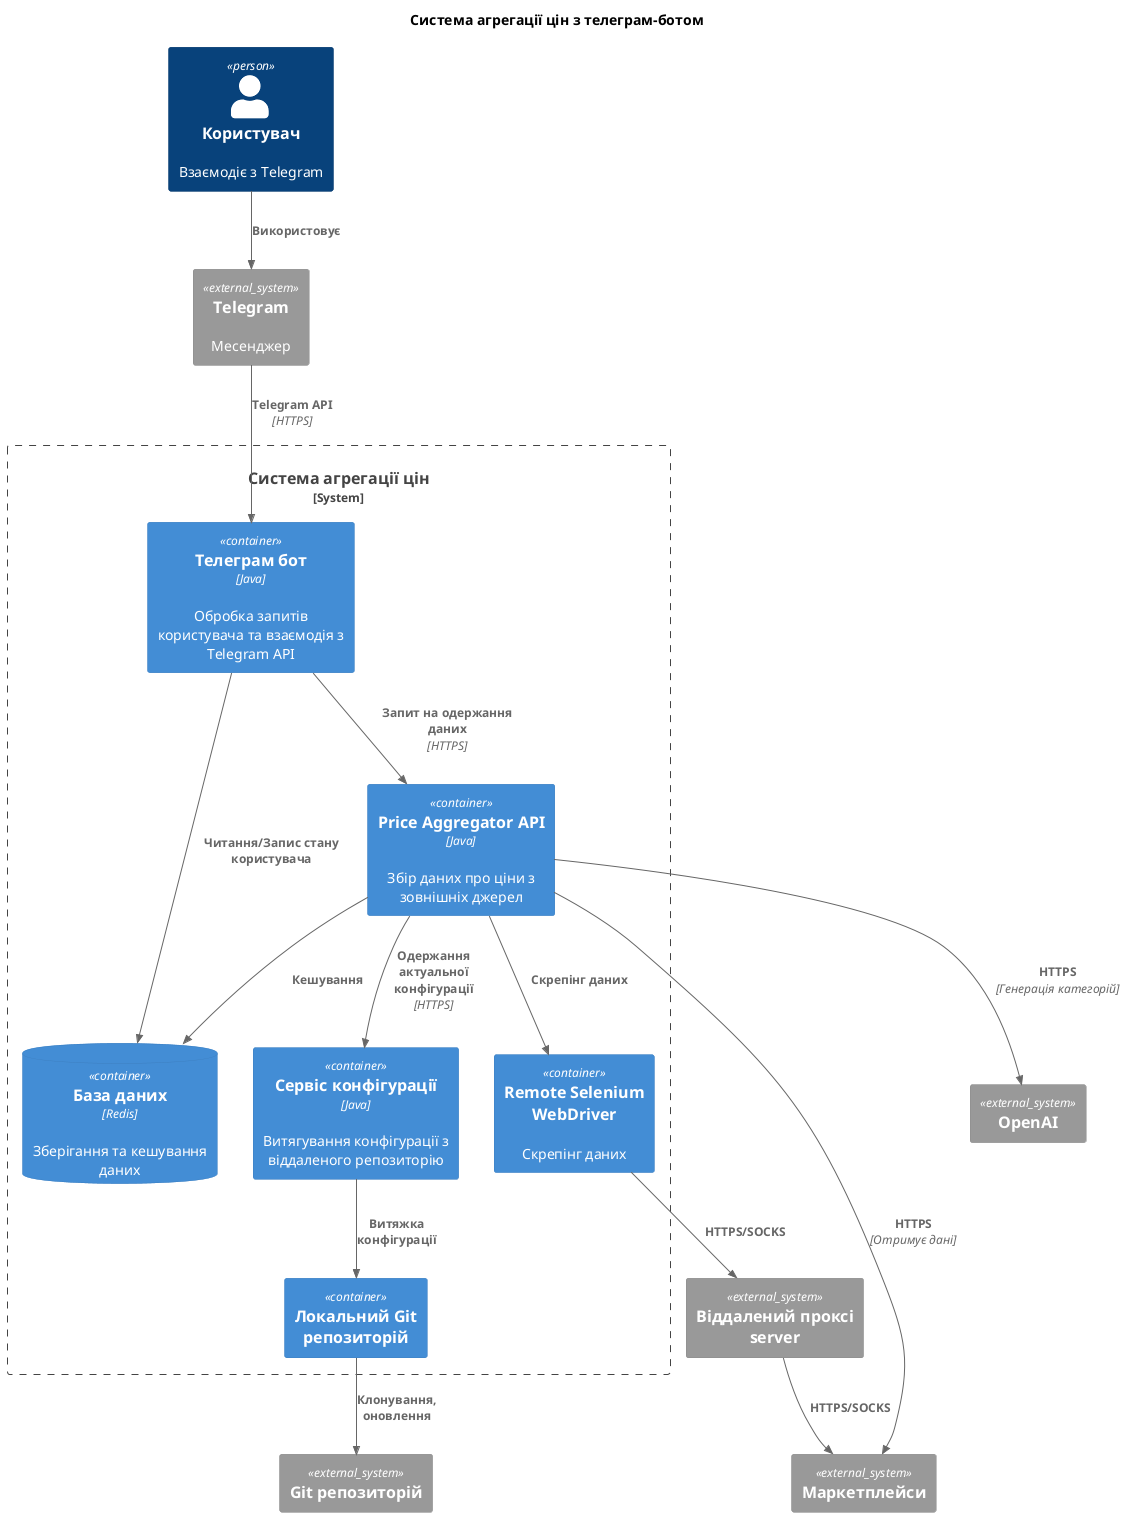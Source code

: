 @startuml
!include <C4/C4_Container>

title Система агрегації цін з телеграм-ботом

Person(user, "Користувач", "Взаємодіє з Telegram")
System_Ext(telegram, "Telegram", "Месенджер")

System_Boundary(price_aggregator, "Система агрегації цін") {
    Container(telegram_bot, "Телеграм бот", "Java", "Обробка запитів\nкористувача та взаємодія з\nTelegram API")
    Container(price_aggregator_api, "Price Aggregator API", "Java", "Збір даних про ціни з\nзовнішніх джерел")
    Container(config_service, "Сервіс конфігурації", "Java", "Витягування конфігурації з\nвіддаленого репозиторію")
    ContainerDb(database, "База даних", "Redis", "Зберігання та кешування\nданих")
    Container(remote_selenium, "Remote Selenium\nWebDriver", "", "Скрепінг даних")
    Container(local_git, "Локальний Git\nрепозиторій")
}

System_Ext(proxy_server, "Віддалений проксі\nserver")
System_Ext(git_repo, "Git репозиторій")
System_Ext(marketplaces, "Маркетплейси")
System_Ext(open_ai, "OpenAI")

Rel(user, telegram, "Використовує")
Rel(telegram, telegram_bot, "Telegram API", "HTTPS")
Rel(telegram_bot, price_aggregator_api, "Запит на одержання\nданих", "HTTPS")
Rel(telegram_bot, database, "Читання/Запис стану\nкористувача")
Rel(price_aggregator_api, config_service, "Одержання\nактуальної\nконфігурації", "HTTPS")
Rel(price_aggregator_api, database, "Кешування")
Rel(price_aggregator_api, remote_selenium, "Скрепінг даних")
Rel(config_service, local_git, "Витяжка\nконфігурації")
Rel(local_git, git_repo, "Клонування,\nоновлення")
Rel(remote_selenium, proxy_server, "HTTPS/SOCKS")
Rel(proxy_server, marketplaces, "HTTPS/SOCKS")
Rel(price_aggregator_api, marketplaces, "HTTPS", "Отримує дані")
Rel(price_aggregator_api, open_ai, "HTTPS", "Генерація категорій")

@enduml
